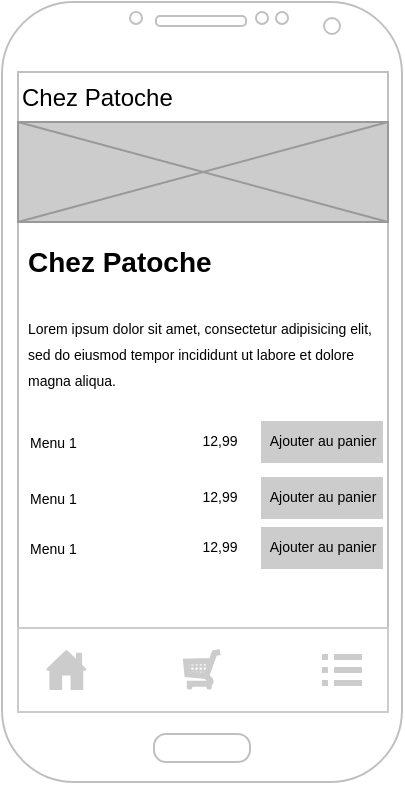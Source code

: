 <mxfile version="19.0.3" type="device"><diagram name="Page-1" id="03018318-947c-dd8e-b7a3-06fadd420f32"><mxGraphModel dx="346" dy="214" grid="1" gridSize="10" guides="1" tooltips="1" connect="1" arrows="1" fold="1" page="1" pageScale="1" pageWidth="1100" pageHeight="850" background="#ffffff" math="0" shadow="0"><root><mxCell id="0"/><mxCell id="1" parent="0"/><mxCell id="Du-3SkfSy8T1X-J8Cmoe-2" value="Chez Patoche" style="rounded=0;whiteSpace=wrap;html=1;align=left;strokeColor=#CCCCCC;" vertex="1" parent="1"><mxGeometry x="18" y="45" width="185" height="25" as="geometry"/></mxCell><mxCell id="Du-3SkfSy8T1X-J8Cmoe-1" value="" style="verticalLabelPosition=bottom;verticalAlign=top;html=1;shadow=0;dashed=0;strokeWidth=1;shape=mxgraph.android.phone2;strokeColor=#c0c0c0;" vertex="1" parent="1"><mxGeometry x="10" y="10" width="200" height="390" as="geometry"/></mxCell><mxCell id="Du-3SkfSy8T1X-J8Cmoe-11" value="" style="rounded=0;whiteSpace=wrap;html=1;fontSize=11;strokeColor=#CCCCCC;" vertex="1" parent="1"><mxGeometry x="18" y="323" width="185" height="42" as="geometry"/></mxCell><mxCell id="Du-3SkfSy8T1X-J8Cmoe-12" value="" style="sketch=0;pointerEvents=1;shadow=0;dashed=0;html=1;strokeColor=none;fillColor=#CCCCCC;labelPosition=center;verticalLabelPosition=bottom;verticalAlign=top;outlineConnect=0;align=center;shape=mxgraph.office.concepts.home;fontSize=11;" vertex="1" parent="1"><mxGeometry x="32" y="334" width="20.4" height="20" as="geometry"/></mxCell><mxCell id="Du-3SkfSy8T1X-J8Cmoe-13" value="" style="verticalLabelPosition=bottom;shadow=0;dashed=0;align=center;html=1;verticalAlign=top;strokeWidth=1;shape=mxgraph.mockup.misc.shoppingCart;strokeColor=#CCCCCC;fontSize=11;fillColor=#CCCCCC;" vertex="1" parent="1"><mxGeometry x="101.5" y="334.5" width="18" height="19" as="geometry"/></mxCell><mxCell id="Du-3SkfSy8T1X-J8Cmoe-14" value="" style="html=1;verticalLabelPosition=bottom;align=center;labelBackgroundColor=#ffffff;verticalAlign=top;strokeWidth=2;strokeColor=none;shadow=0;dashed=0;shape=mxgraph.ios7.icons.preferences;pointerEvents=1;fontSize=11;fillColor=#CCCCCC;" vertex="1" parent="1"><mxGeometry x="170" y="336" width="20" height="16" as="geometry"/></mxCell><mxCell id="Du-3SkfSy8T1X-J8Cmoe-15" value="" style="verticalLabelPosition=bottom;shadow=0;dashed=0;align=center;html=1;verticalAlign=top;strokeWidth=1;shape=mxgraph.mockup.graphics.simpleIcon;strokeColor=#999999;fontSize=11;fillColor=#CCCCCC;" vertex="1" parent="1"><mxGeometry x="18" y="70" width="185" height="50" as="geometry"/></mxCell><mxCell id="Du-3SkfSy8T1X-J8Cmoe-16" value="&lt;h1&gt;&lt;font style=&quot;font-size: 14px;&quot;&gt;Chez Patoche&lt;/font&gt;&lt;/h1&gt;&lt;p&gt;&lt;font style=&quot;font-size: 7px;&quot;&gt;Lorem ipsum dolor sit amet, consectetur adipisicing elit, sed do eiusmod tempor incididunt ut labore et dolore magna aliqua.&lt;/font&gt;&lt;/p&gt;" style="text;html=1;strokeColor=none;fillColor=none;spacing=5;spacingTop=-20;whiteSpace=wrap;overflow=hidden;rounded=0;fontSize=11;" vertex="1" parent="1"><mxGeometry x="18" y="120" width="182" height="100" as="geometry"/></mxCell><mxCell id="Du-3SkfSy8T1X-J8Cmoe-20" value="" style="group" vertex="1" connectable="0" parent="1"><mxGeometry x="18" y="220" width="182" height="20" as="geometry"/></mxCell><mxCell id="Du-3SkfSy8T1X-J8Cmoe-17" value="Menu 1" style="text;strokeColor=none;fillColor=none;align=left;verticalAlign=top;spacingLeft=4;spacingRight=4;overflow=hidden;rotatable=0;points=[[0,0.5],[1,0.5]];portConstraint=eastwest;fontSize=7;" vertex="1" parent="Du-3SkfSy8T1X-J8Cmoe-20"><mxGeometry width="42" height="16" as="geometry"/></mxCell><mxCell id="Du-3SkfSy8T1X-J8Cmoe-18" value="12,99" style="text;html=1;strokeColor=none;fillColor=none;align=center;verticalAlign=middle;whiteSpace=wrap;rounded=0;fontSize=7;" vertex="1" parent="Du-3SkfSy8T1X-J8Cmoe-20"><mxGeometry x="79.6" y="2" width="42.4" height="16" as="geometry"/></mxCell><mxCell id="Du-3SkfSy8T1X-J8Cmoe-19" value="Ajouter au panier" style="labelPosition=center;verticalLabelPosition=middle;align=center;html=1;shape=mxgraph.basic.button;dx=10;fontSize=7;strokeColor=#CCCCCC;fillColor=#CCCCCC;" vertex="1" parent="Du-3SkfSy8T1X-J8Cmoe-20"><mxGeometry x="122" width="60" height="20" as="geometry"/></mxCell><mxCell id="Du-3SkfSy8T1X-J8Cmoe-21" value="" style="group" vertex="1" connectable="0" parent="1"><mxGeometry x="18" y="248" width="182" height="20" as="geometry"/></mxCell><mxCell id="Du-3SkfSy8T1X-J8Cmoe-22" value="Menu 1" style="text;strokeColor=none;fillColor=none;align=left;verticalAlign=top;spacingLeft=4;spacingRight=4;overflow=hidden;rotatable=0;points=[[0,0.5],[1,0.5]];portConstraint=eastwest;fontSize=7;" vertex="1" parent="Du-3SkfSy8T1X-J8Cmoe-21"><mxGeometry width="42" height="16" as="geometry"/></mxCell><mxCell id="Du-3SkfSy8T1X-J8Cmoe-23" value="12,99" style="text;html=1;strokeColor=none;fillColor=none;align=center;verticalAlign=middle;whiteSpace=wrap;rounded=0;fontSize=7;" vertex="1" parent="Du-3SkfSy8T1X-J8Cmoe-21"><mxGeometry x="79.6" y="2" width="42.4" height="16" as="geometry"/></mxCell><mxCell id="Du-3SkfSy8T1X-J8Cmoe-24" value="Ajouter au panier" style="labelPosition=center;verticalLabelPosition=middle;align=center;html=1;shape=mxgraph.basic.button;dx=10;fontSize=7;strokeColor=#CCCCCC;fillColor=#CCCCCC;" vertex="1" parent="Du-3SkfSy8T1X-J8Cmoe-21"><mxGeometry x="122" width="60" height="20" as="geometry"/></mxCell><mxCell id="Du-3SkfSy8T1X-J8Cmoe-25" value="" style="group" vertex="1" connectable="0" parent="1"><mxGeometry x="18" y="273" width="182" height="20" as="geometry"/></mxCell><mxCell id="Du-3SkfSy8T1X-J8Cmoe-26" value="Menu 1" style="text;strokeColor=none;fillColor=none;align=left;verticalAlign=top;spacingLeft=4;spacingRight=4;overflow=hidden;rotatable=0;points=[[0,0.5],[1,0.5]];portConstraint=eastwest;fontSize=7;" vertex="1" parent="Du-3SkfSy8T1X-J8Cmoe-25"><mxGeometry width="42" height="16" as="geometry"/></mxCell><mxCell id="Du-3SkfSy8T1X-J8Cmoe-27" value="12,99" style="text;html=1;strokeColor=none;fillColor=none;align=center;verticalAlign=middle;whiteSpace=wrap;rounded=0;fontSize=7;" vertex="1" parent="Du-3SkfSy8T1X-J8Cmoe-25"><mxGeometry x="79.6" y="2" width="42.4" height="16" as="geometry"/></mxCell><mxCell id="Du-3SkfSy8T1X-J8Cmoe-28" value="Ajouter au panier" style="labelPosition=center;verticalLabelPosition=middle;align=center;html=1;shape=mxgraph.basic.button;dx=10;fontSize=7;strokeColor=#CCCCCC;fillColor=#CCCCCC;" vertex="1" parent="Du-3SkfSy8T1X-J8Cmoe-25"><mxGeometry x="122" width="60" height="20" as="geometry"/></mxCell></root></mxGraphModel></diagram></mxfile>